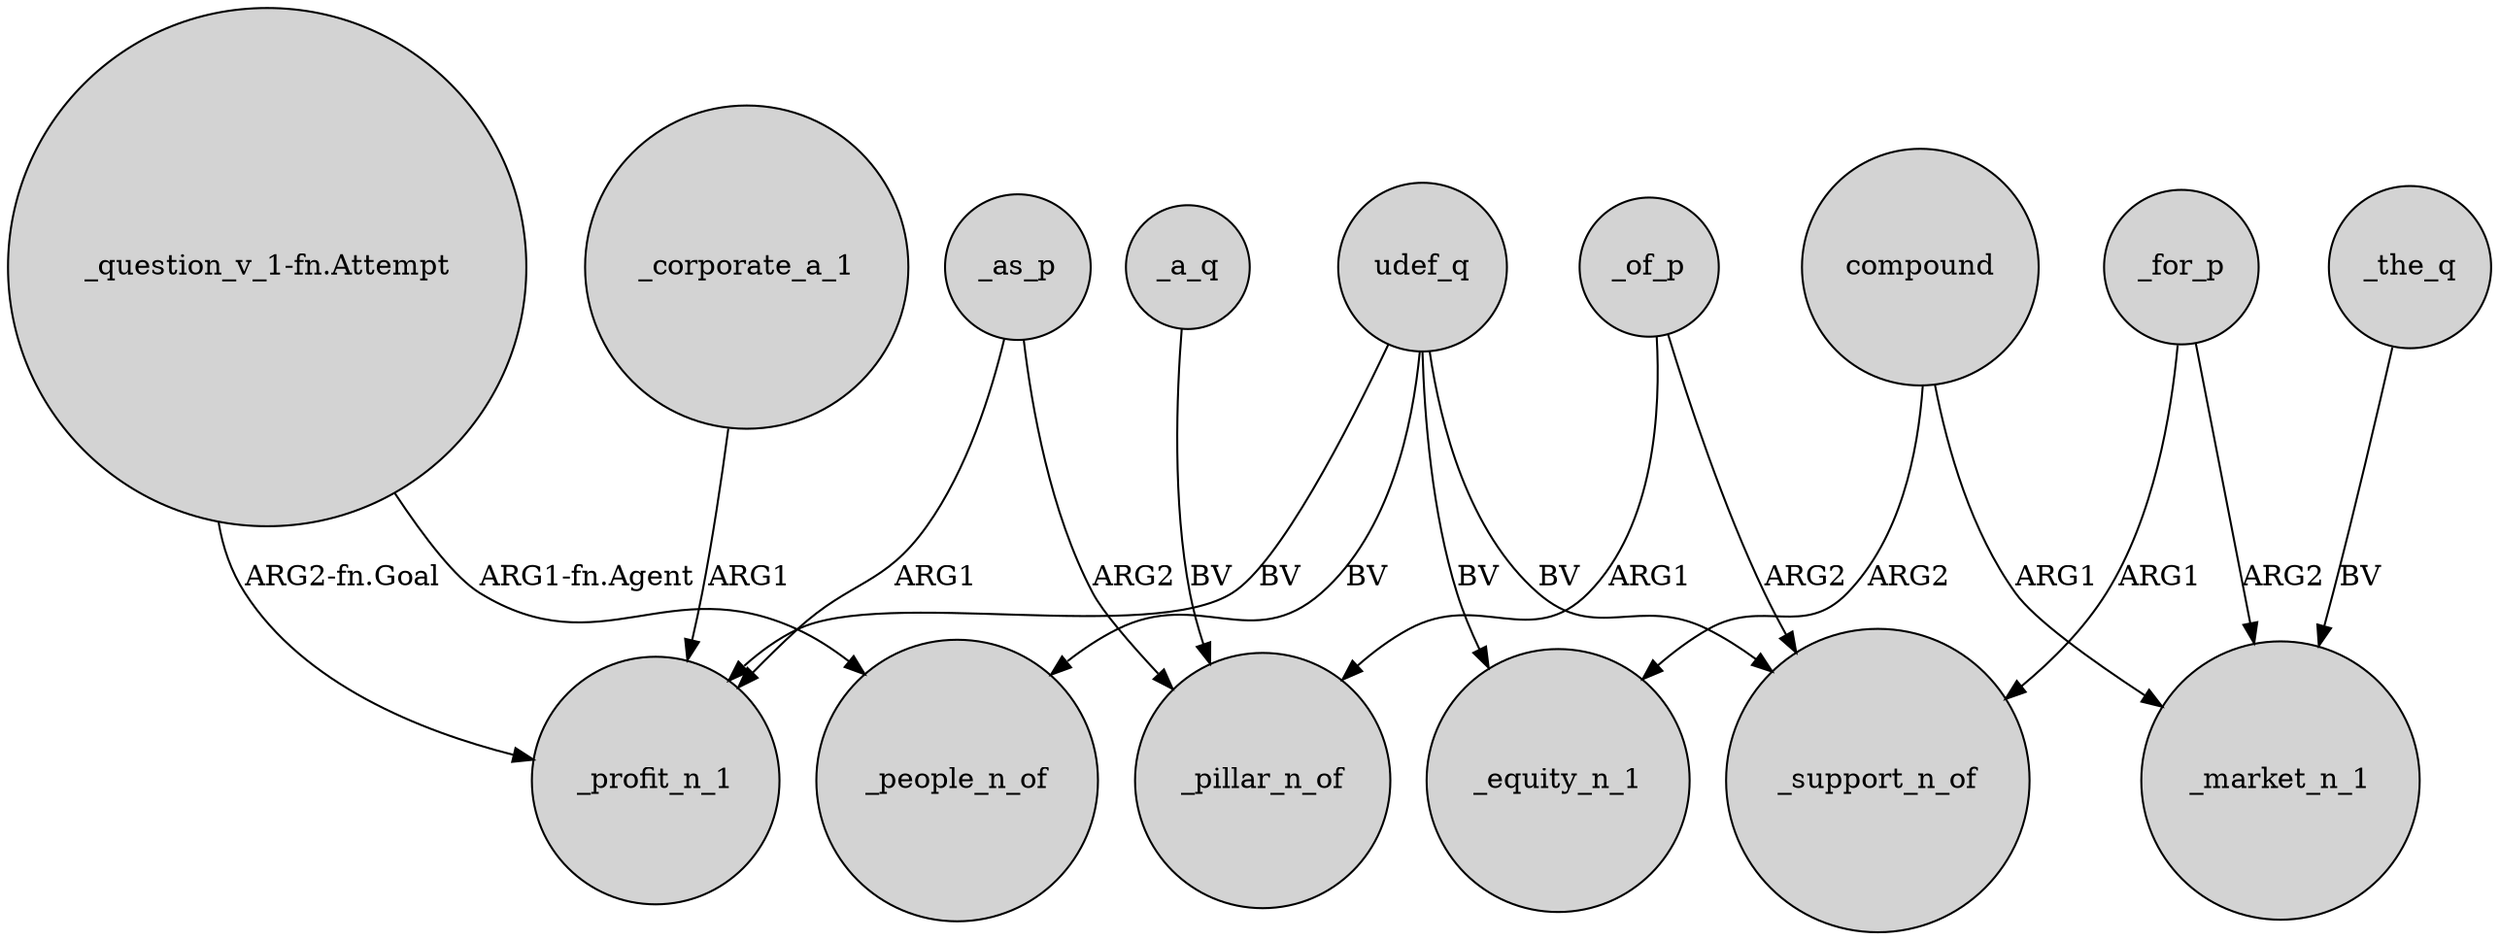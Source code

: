digraph {
	node [shape=circle style=filled]
	udef_q -> _people_n_of [label=BV]
	udef_q -> _profit_n_1 [label=BV]
	_for_p -> _support_n_of [label=ARG1]
	compound -> _equity_n_1 [label=ARG2]
	"_question_v_1-fn.Attempt" -> _people_n_of [label="ARG1-fn.Agent"]
	"_question_v_1-fn.Attempt" -> _profit_n_1 [label="ARG2-fn.Goal"]
	compound -> _market_n_1 [label=ARG1]
	_of_p -> _support_n_of [label=ARG2]
	_corporate_a_1 -> _profit_n_1 [label=ARG1]
	_the_q -> _market_n_1 [label=BV]
	_as_p -> _profit_n_1 [label=ARG1]
	_for_p -> _market_n_1 [label=ARG2]
	_as_p -> _pillar_n_of [label=ARG2]
	_a_q -> _pillar_n_of [label=BV]
	_of_p -> _pillar_n_of [label=ARG1]
	udef_q -> _equity_n_1 [label=BV]
	udef_q -> _support_n_of [label=BV]
}
